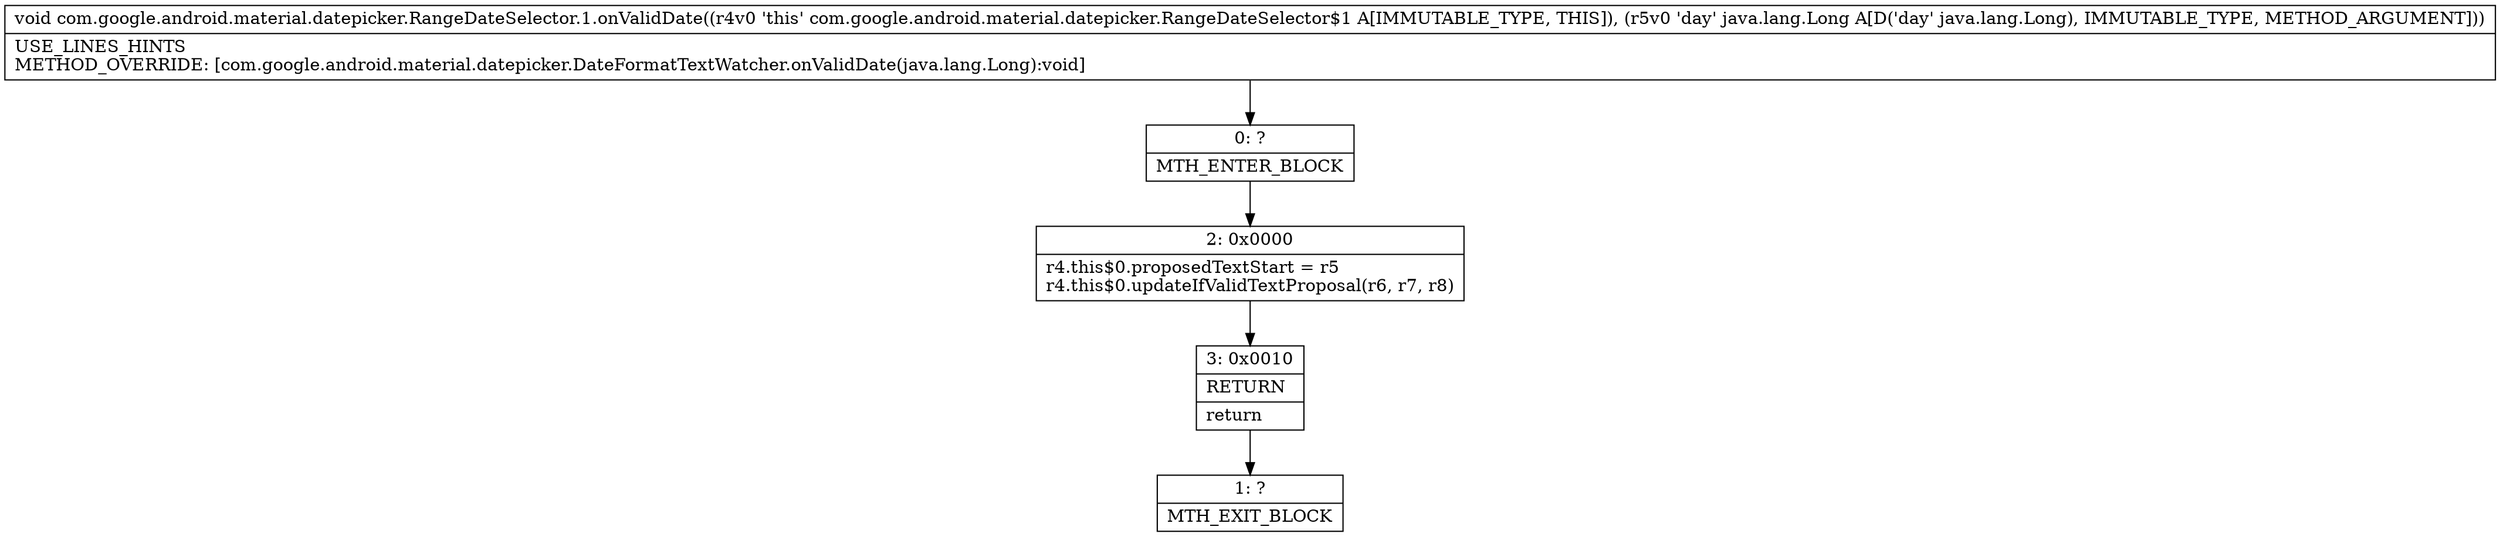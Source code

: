 digraph "CFG forcom.google.android.material.datepicker.RangeDateSelector.1.onValidDate(Ljava\/lang\/Long;)V" {
Node_0 [shape=record,label="{0\:\ ?|MTH_ENTER_BLOCK\l}"];
Node_2 [shape=record,label="{2\:\ 0x0000|r4.this$0.proposedTextStart = r5\lr4.this$0.updateIfValidTextProposal(r6, r7, r8)\l}"];
Node_3 [shape=record,label="{3\:\ 0x0010|RETURN\l|return\l}"];
Node_1 [shape=record,label="{1\:\ ?|MTH_EXIT_BLOCK\l}"];
MethodNode[shape=record,label="{void com.google.android.material.datepicker.RangeDateSelector.1.onValidDate((r4v0 'this' com.google.android.material.datepicker.RangeDateSelector$1 A[IMMUTABLE_TYPE, THIS]), (r5v0 'day' java.lang.Long A[D('day' java.lang.Long), IMMUTABLE_TYPE, METHOD_ARGUMENT]))  | USE_LINES_HINTS\lMETHOD_OVERRIDE: [com.google.android.material.datepicker.DateFormatTextWatcher.onValidDate(java.lang.Long):void]\l}"];
MethodNode -> Node_0;Node_0 -> Node_2;
Node_2 -> Node_3;
Node_3 -> Node_1;
}

